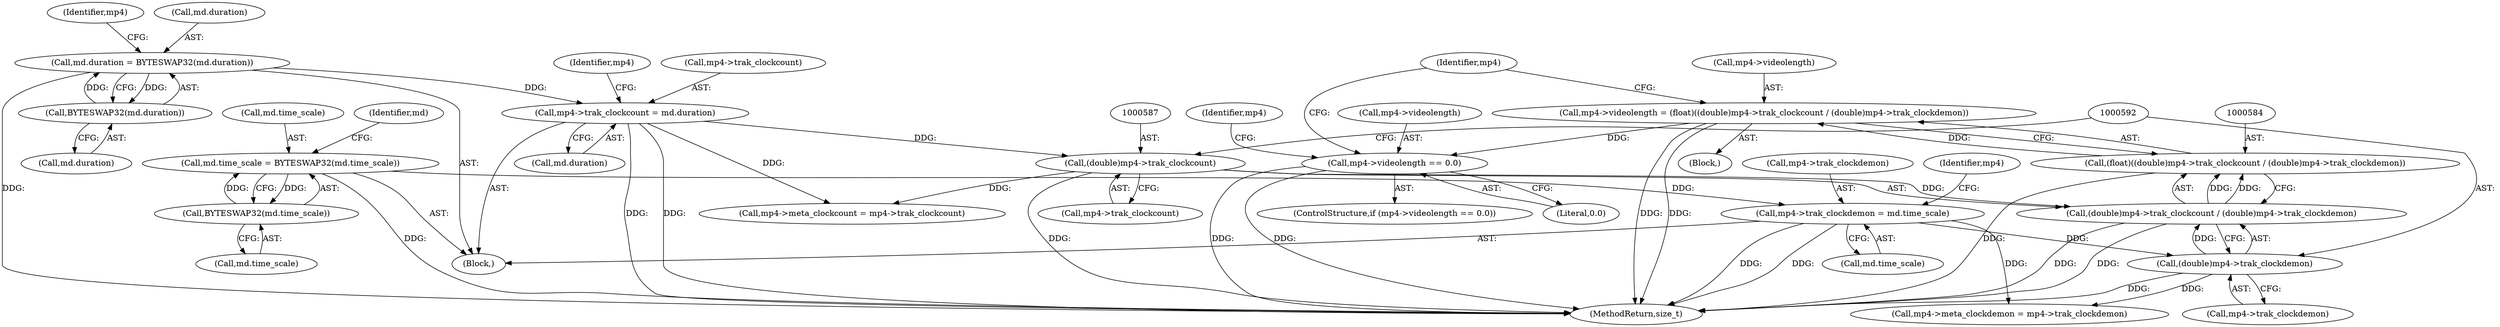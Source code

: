 digraph "0_gpmf-parser_341f12cd5b97ab419e53853ca00176457c9f1681_5@pointer" {
"1000579" [label="(Call,mp4->videolength = (float)((double)mp4->trak_clockcount / (double)mp4->trak_clockdemon))"];
"1000583" [label="(Call,(float)((double)mp4->trak_clockcount / (double)mp4->trak_clockdemon))"];
"1000585" [label="(Call,(double)mp4->trak_clockcount / (double)mp4->trak_clockdemon)"];
"1000586" [label="(Call,(double)mp4->trak_clockcount)"];
"1000565" [label="(Call,mp4->trak_clockcount = md.duration)"];
"1000550" [label="(Call,md.duration = BYTESWAP32(md.duration))"];
"1000554" [label="(Call,BYTESWAP32(md.duration))"];
"1000591" [label="(Call,(double)mp4->trak_clockdemon)"];
"1000558" [label="(Call,mp4->trak_clockdemon = md.time_scale)"];
"1000542" [label="(Call,md.time_scale = BYTESWAP32(md.time_scale))"];
"1000546" [label="(Call,BYTESWAP32(md.time_scale))"];
"1000573" [label="(Call,mp4->videolength == 0.0)"];
"1000572" [label="(ControlStructure,if (mp4->videolength == 0.0))"];
"1000598" [label="(Identifier,mp4)"];
"1000560" [label="(Identifier,mp4)"];
"1000554" [label="(Call,BYTESWAP32(md.duration))"];
"1000547" [label="(Call,md.time_scale)"];
"1000573" [label="(Call,mp4->videolength == 0.0)"];
"1001988" [label="(Call,mp4->meta_clockdemon = mp4->trak_clockdemon)"];
"1000552" [label="(Identifier,md)"];
"1000569" [label="(Call,md.duration)"];
"1000574" [label="(Call,mp4->videolength)"];
"1000585" [label="(Call,(double)mp4->trak_clockcount / (double)mp4->trak_clockdemon)"];
"1000593" [label="(Call,mp4->trak_clockdemon)"];
"1000559" [label="(Call,mp4->trak_clockdemon)"];
"1000591" [label="(Call,(double)mp4->trak_clockdemon)"];
"1000542" [label="(Call,md.time_scale = BYTESWAP32(md.time_scale))"];
"1000579" [label="(Call,mp4->videolength = (float)((double)mp4->trak_clockcount / (double)mp4->trak_clockdemon))"];
"1000551" [label="(Call,md.duration)"];
"1000583" [label="(Call,(float)((double)mp4->trak_clockcount / (double)mp4->trak_clockdemon))"];
"1000550" [label="(Call,md.duration = BYTESWAP32(md.duration))"];
"1000580" [label="(Call,mp4->videolength)"];
"1001995" [label="(Call,mp4->meta_clockcount = mp4->trak_clockcount)"];
"1000562" [label="(Call,md.time_scale)"];
"1000555" [label="(Call,md.duration)"];
"1000543" [label="(Call,md.time_scale)"];
"1000581" [label="(Identifier,mp4)"];
"1000586" [label="(Call,(double)mp4->trak_clockcount)"];
"1000546" [label="(Call,BYTESWAP32(md.time_scale))"];
"1000566" [label="(Call,mp4->trak_clockcount)"];
"1000588" [label="(Call,mp4->trak_clockcount)"];
"1000578" [label="(Block,)"];
"1000558" [label="(Call,mp4->trak_clockdemon = md.time_scale)"];
"1000567" [label="(Identifier,mp4)"];
"1002145" [label="(MethodReturn,size_t)"];
"1000565" [label="(Call,mp4->trak_clockcount = md.duration)"];
"1000575" [label="(Identifier,mp4)"];
"1000525" [label="(Block,)"];
"1000577" [label="(Literal,0.0)"];
"1000579" -> "1000578"  [label="AST: "];
"1000579" -> "1000583"  [label="CFG: "];
"1000580" -> "1000579"  [label="AST: "];
"1000583" -> "1000579"  [label="AST: "];
"1000598" -> "1000579"  [label="CFG: "];
"1000579" -> "1002145"  [label="DDG: "];
"1000579" -> "1002145"  [label="DDG: "];
"1000579" -> "1000573"  [label="DDG: "];
"1000583" -> "1000579"  [label="DDG: "];
"1000583" -> "1000585"  [label="CFG: "];
"1000584" -> "1000583"  [label="AST: "];
"1000585" -> "1000583"  [label="AST: "];
"1000583" -> "1002145"  [label="DDG: "];
"1000585" -> "1000583"  [label="DDG: "];
"1000585" -> "1000583"  [label="DDG: "];
"1000585" -> "1000591"  [label="CFG: "];
"1000586" -> "1000585"  [label="AST: "];
"1000591" -> "1000585"  [label="AST: "];
"1000585" -> "1002145"  [label="DDG: "];
"1000585" -> "1002145"  [label="DDG: "];
"1000586" -> "1000585"  [label="DDG: "];
"1000591" -> "1000585"  [label="DDG: "];
"1000586" -> "1000588"  [label="CFG: "];
"1000587" -> "1000586"  [label="AST: "];
"1000588" -> "1000586"  [label="AST: "];
"1000592" -> "1000586"  [label="CFG: "];
"1000586" -> "1002145"  [label="DDG: "];
"1000565" -> "1000586"  [label="DDG: "];
"1000586" -> "1001995"  [label="DDG: "];
"1000565" -> "1000525"  [label="AST: "];
"1000565" -> "1000569"  [label="CFG: "];
"1000566" -> "1000565"  [label="AST: "];
"1000569" -> "1000565"  [label="AST: "];
"1000575" -> "1000565"  [label="CFG: "];
"1000565" -> "1002145"  [label="DDG: "];
"1000565" -> "1002145"  [label="DDG: "];
"1000550" -> "1000565"  [label="DDG: "];
"1000565" -> "1001995"  [label="DDG: "];
"1000550" -> "1000525"  [label="AST: "];
"1000550" -> "1000554"  [label="CFG: "];
"1000551" -> "1000550"  [label="AST: "];
"1000554" -> "1000550"  [label="AST: "];
"1000560" -> "1000550"  [label="CFG: "];
"1000550" -> "1002145"  [label="DDG: "];
"1000554" -> "1000550"  [label="DDG: "];
"1000550" -> "1000554"  [label="DDG: "];
"1000554" -> "1000555"  [label="CFG: "];
"1000555" -> "1000554"  [label="AST: "];
"1000591" -> "1000593"  [label="CFG: "];
"1000592" -> "1000591"  [label="AST: "];
"1000593" -> "1000591"  [label="AST: "];
"1000591" -> "1002145"  [label="DDG: "];
"1000558" -> "1000591"  [label="DDG: "];
"1000591" -> "1001988"  [label="DDG: "];
"1000558" -> "1000525"  [label="AST: "];
"1000558" -> "1000562"  [label="CFG: "];
"1000559" -> "1000558"  [label="AST: "];
"1000562" -> "1000558"  [label="AST: "];
"1000567" -> "1000558"  [label="CFG: "];
"1000558" -> "1002145"  [label="DDG: "];
"1000558" -> "1002145"  [label="DDG: "];
"1000542" -> "1000558"  [label="DDG: "];
"1000558" -> "1001988"  [label="DDG: "];
"1000542" -> "1000525"  [label="AST: "];
"1000542" -> "1000546"  [label="CFG: "];
"1000543" -> "1000542"  [label="AST: "];
"1000546" -> "1000542"  [label="AST: "];
"1000552" -> "1000542"  [label="CFG: "];
"1000542" -> "1002145"  [label="DDG: "];
"1000546" -> "1000542"  [label="DDG: "];
"1000542" -> "1000546"  [label="DDG: "];
"1000546" -> "1000547"  [label="CFG: "];
"1000547" -> "1000546"  [label="AST: "];
"1000573" -> "1000572"  [label="AST: "];
"1000573" -> "1000577"  [label="CFG: "];
"1000574" -> "1000573"  [label="AST: "];
"1000577" -> "1000573"  [label="AST: "];
"1000581" -> "1000573"  [label="CFG: "];
"1000598" -> "1000573"  [label="CFG: "];
"1000573" -> "1002145"  [label="DDG: "];
"1000573" -> "1002145"  [label="DDG: "];
}
